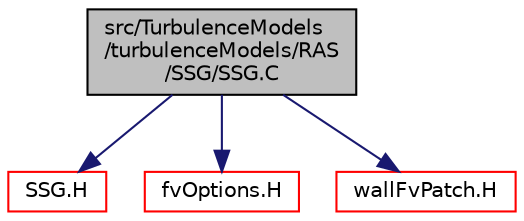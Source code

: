 digraph "src/TurbulenceModels/turbulenceModels/RAS/SSG/SSG.C"
{
  bgcolor="transparent";
  edge [fontname="Helvetica",fontsize="10",labelfontname="Helvetica",labelfontsize="10"];
  node [fontname="Helvetica",fontsize="10",shape=record];
  Node1 [label="src/TurbulenceModels\l/turbulenceModels/RAS\l/SSG/SSG.C",height=0.2,width=0.4,color="black", fillcolor="grey75", style="filled", fontcolor="black"];
  Node1 -> Node2 [color="midnightblue",fontsize="10",style="solid",fontname="Helvetica"];
  Node2 [label="SSG.H",height=0.2,width=0.4,color="red",URL="$a10964.html"];
  Node1 -> Node3 [color="midnightblue",fontsize="10",style="solid",fontname="Helvetica"];
  Node3 [label="fvOptions.H",height=0.2,width=0.4,color="red",URL="$a05204.html"];
  Node1 -> Node4 [color="midnightblue",fontsize="10",style="solid",fontname="Helvetica"];
  Node4 [label="wallFvPatch.H",height=0.2,width=0.4,color="red",URL="$a06084.html"];
}
